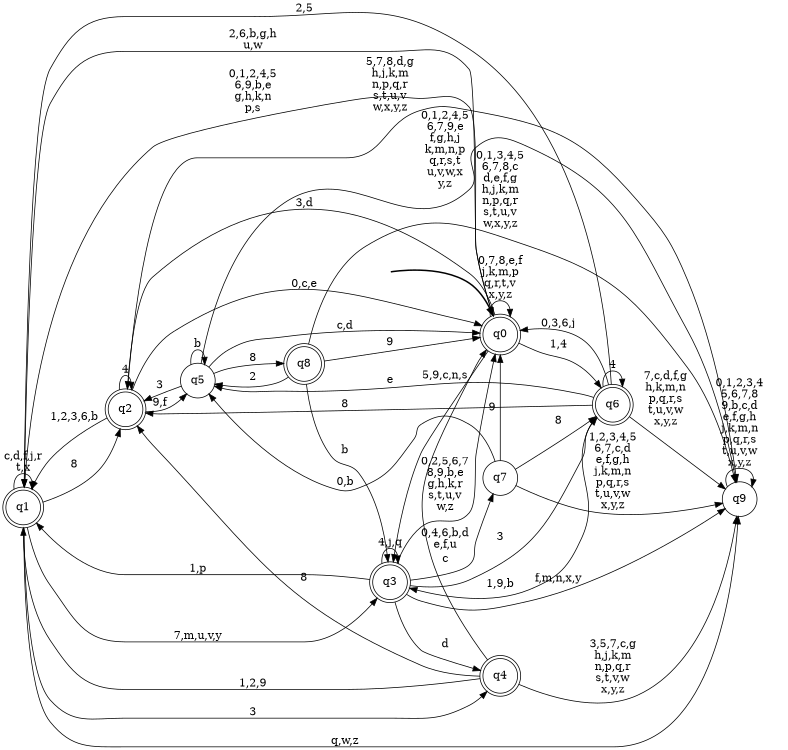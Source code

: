 digraph BlueStar {
__start0 [style = invis, shape = none, label = "", width = 0, height = 0];

rankdir=LR;
size="8,5";

s0 [style="rounded,filled", color="black", fillcolor="white" shape="doublecircle", label="q0"];
s1 [style="rounded,filled", color="black", fillcolor="white" shape="doublecircle", label="q1"];
s2 [style="rounded,filled", color="black", fillcolor="white" shape="doublecircle", label="q2"];
s3 [style="rounded,filled", color="black", fillcolor="white" shape="doublecircle", label="q3"];
s4 [style="rounded,filled", color="black", fillcolor="white" shape="doublecircle", label="q4"];
s5 [style="filled", color="black", fillcolor="white" shape="circle", label="q5"];
s6 [style="rounded,filled", color="black", fillcolor="white" shape="doublecircle", label="q6"];
s7 [style="filled", color="black", fillcolor="white" shape="circle", label="q7"];
s8 [style="rounded,filled", color="black", fillcolor="white" shape="doublecircle", label="q8"];
s9 [style="filled", color="black", fillcolor="white" shape="circle", label="q9"];
subgraph cluster_main { 
	graph [pad=".75", ranksep="0.15", nodesep="0.15"];
	 style=invis; 
	__start0 -> s0 [penwidth=2];
}
s0 -> s0 [label="0,7,8,e,f\nj,k,m,p\nq,r,t,v\nx,y,z"];
s0 -> s1 [label="2,6,b,g,h\nu,w"];
s0 -> s2 [label="3,d"];
s0 -> s3 [label="5,9,c,n,s"];
s0 -> s6 [label="1,4"];
s1 -> s0 [label="0,1,2,4,5\n6,9,b,e\ng,h,k,n\np,s"];
s1 -> s1 [label="c,d,f,j,r\nt,x"];
s1 -> s2 [label="8"];
s1 -> s3 [label="7,m,u,v,y"];
s1 -> s4 [label="3"];
s1 -> s9 [label="q,w,z"];
s2 -> s0 [label="0,c,e"];
s2 -> s1 [label="1,2,3,6,b"];
s2 -> s2 [label="4"];
s2 -> s5 [label="9,f"];
s2 -> s9 [label="5,7,8,d,g\nh,j,k,m\nn,p,q,r\ns,t,u,v\nw,x,y,z"];
s3 -> s0 [label="0,2,5,6,7\n8,9,b,e\ng,h,k,r\ns,t,u,v\nw,z"];
s3 -> s1 [label="1,p"];
s3 -> s3 [label="4,j,q"];
s3 -> s4 [label="d"];
s3 -> s6 [label="3"];
s3 -> s7 [label="c"];
s3 -> s9 [label="f,m,n,x,y"];
s4 -> s0 [label="0,4,6,b,d\ne,f,u"];
s4 -> s1 [label="1,2,9"];
s4 -> s2 [label="8"];
s4 -> s9 [label="3,5,7,c,g\nh,j,k,m\nn,p,q,r\ns,t,v,w\nx,y,z"];
s5 -> s0 [label="c,d"];
s5 -> s2 [label="3"];
s5 -> s5 [label="b"];
s5 -> s8 [label="8"];
s5 -> s9 [label="0,1,2,4,5\n6,7,9,e\nf,g,h,j\nk,m,n,p\nq,r,s,t\nu,v,w,x\ny,z"];
s6 -> s0 [label="0,3,6,j"];
s6 -> s1 [label="2,5"];
s6 -> s2 [label="8"];
s6 -> s3 [label="1,9,b"];
s6 -> s5 [label="e"];
s6 -> s6 [label="4"];
s6 -> s9 [label="7,c,d,f,g\nh,k,m,n\np,q,r,s\nt,u,v,w\nx,y,z"];
s7 -> s0 [label="9"];
s7 -> s5 [label="0,b"];
s7 -> s6 [label="8"];
s7 -> s9 [label="1,2,3,4,5\n6,7,c,d\ne,f,g,h\nj,k,m,n\np,q,r,s\nt,u,v,w\nx,y,z"];
s8 -> s0 [label="9"];
s8 -> s3 [label="b"];
s8 -> s5 [label="2"];
s8 -> s9 [label="0,1,3,4,5\n6,7,8,c\nd,e,f,g\nh,j,k,m\nn,p,q,r\ns,t,u,v\nw,x,y,z"];
s9 -> s9 [label="0,1,2,3,4\n5,6,7,8\n9,b,c,d\ne,f,g,h\nj,k,m,n\np,q,r,s\nt,u,v,w\nx,y,z"];

}
